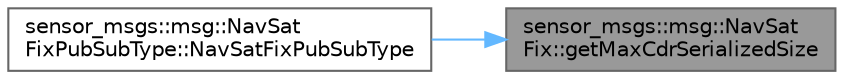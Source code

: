 digraph "sensor_msgs::msg::NavSatFix::getMaxCdrSerializedSize"
{
 // INTERACTIVE_SVG=YES
 // LATEX_PDF_SIZE
  bgcolor="transparent";
  edge [fontname=Helvetica,fontsize=10,labelfontname=Helvetica,labelfontsize=10];
  node [fontname=Helvetica,fontsize=10,shape=box,height=0.2,width=0.4];
  rankdir="RL";
  Node1 [id="Node000001",label="sensor_msgs::msg::NavSat\lFix::getMaxCdrSerializedSize",height=0.2,width=0.4,color="gray40", fillcolor="grey60", style="filled", fontcolor="black",tooltip="This function returns the maximum serialized size of an object depending on the buffer alignment."];
  Node1 -> Node2 [id="edge1_Node000001_Node000002",dir="back",color="steelblue1",style="solid",tooltip=" "];
  Node2 [id="Node000002",label="sensor_msgs::msg::NavSat\lFixPubSubType::NavSatFixPubSubType",height=0.2,width=0.4,color="grey40", fillcolor="white", style="filled",URL="$d9/dc9/classsensor__msgs_1_1msg_1_1NavSatFixPubSubType.html#a47eb9c6c44848e2c7e8de50e46d642b7",tooltip=" "];
}
